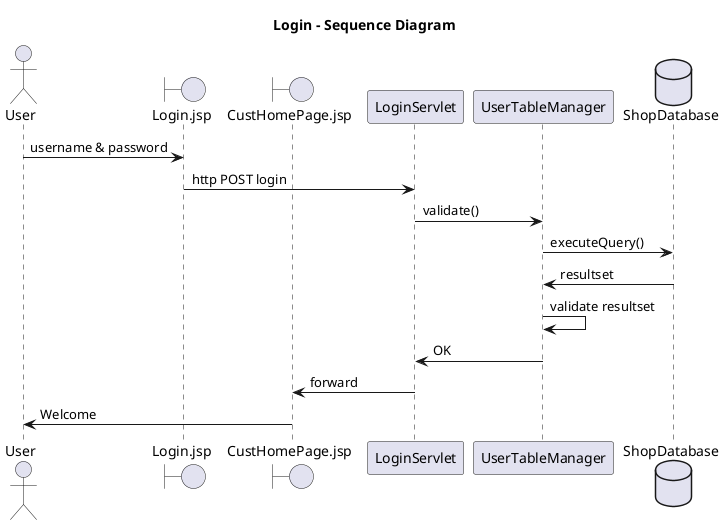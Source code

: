 @startuml

title "Login - Sequence Diagram"

actor User
boundary Login.jsp
boundary CustHomePage.jsp
participant LoginServlet
participant UserTableManager
database ShopDatabase

User -> Login.jsp : username & password
Login.jsp -> LoginServlet: http POST login
LoginServlet -> UserTableManager: validate()
UserTableManager -> ShopDatabase: executeQuery()
ShopDatabase -> UserTableManager: resultset
UserTableManager -> UserTableManager: validate resultset
UserTableManager -> LoginServlet: OK
LoginServlet -> CustHomePage.jsp: forward
CustHomePage.jsp -> User: Welcome

@enduml
